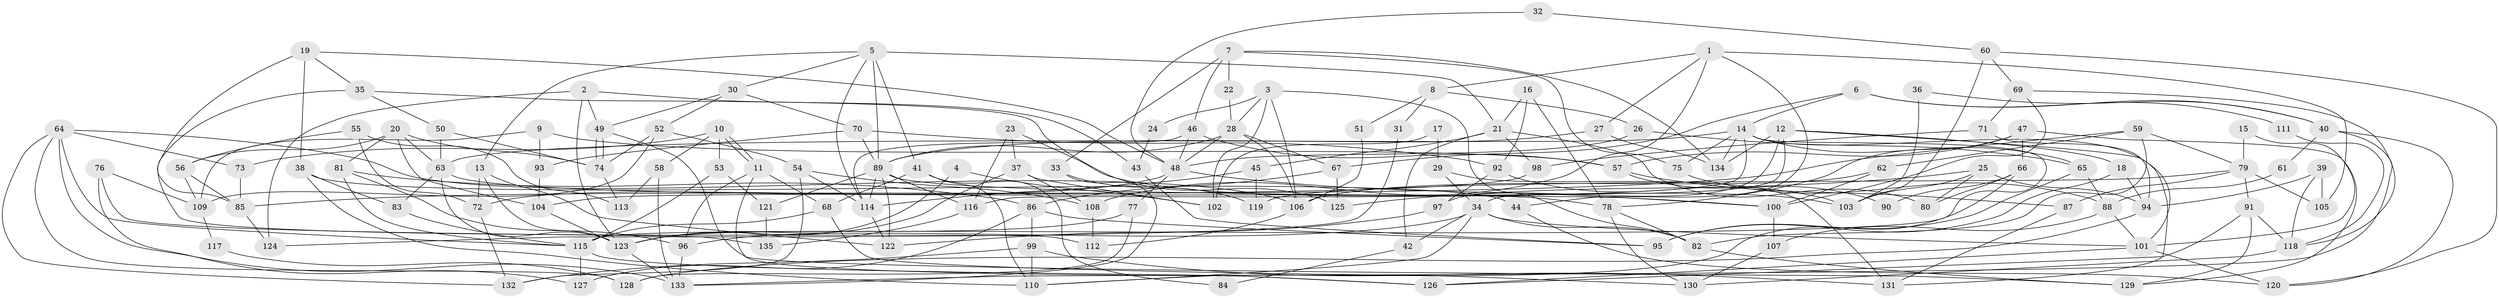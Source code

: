 // Generated by graph-tools (version 1.1) at 2025/01/03/09/25 03:01:57]
// undirected, 135 vertices, 270 edges
graph export_dot {
graph [start="1"]
  node [color=gray90,style=filled];
  1;
  2;
  3;
  4;
  5;
  6;
  7;
  8;
  9;
  10;
  11;
  12;
  13;
  14;
  15;
  16;
  17;
  18;
  19;
  20;
  21;
  22;
  23;
  24;
  25;
  26;
  27;
  28;
  29;
  30;
  31;
  32;
  33;
  34;
  35;
  36;
  37;
  38;
  39;
  40;
  41;
  42;
  43;
  44;
  45;
  46;
  47;
  48;
  49;
  50;
  51;
  52;
  53;
  54;
  55;
  56;
  57;
  58;
  59;
  60;
  61;
  62;
  63;
  64;
  65;
  66;
  67;
  68;
  69;
  70;
  71;
  72;
  73;
  74;
  75;
  76;
  77;
  78;
  79;
  80;
  81;
  82;
  83;
  84;
  85;
  86;
  87;
  88;
  89;
  90;
  91;
  92;
  93;
  94;
  95;
  96;
  97;
  98;
  99;
  100;
  101;
  102;
  103;
  104;
  105;
  106;
  107;
  108;
  109;
  110;
  111;
  112;
  113;
  114;
  115;
  116;
  117;
  118;
  119;
  120;
  121;
  122;
  123;
  124;
  125;
  126;
  127;
  128;
  129;
  130;
  131;
  132;
  133;
  134;
  135;
  1 -- 108;
  1 -- 27;
  1 -- 8;
  1 -- 44;
  1 -- 105;
  2 -- 123;
  2 -- 49;
  2 -- 43;
  2 -- 124;
  3 -- 28;
  3 -- 82;
  3 -- 24;
  3 -- 102;
  3 -- 106;
  4 -- 102;
  4 -- 123;
  5 -- 89;
  5 -- 114;
  5 -- 13;
  5 -- 21;
  5 -- 30;
  5 -- 41;
  6 -- 14;
  6 -- 40;
  6 -- 67;
  6 -- 111;
  7 -- 134;
  7 -- 46;
  7 -- 22;
  7 -- 33;
  7 -- 75;
  8 -- 26;
  8 -- 31;
  8 -- 51;
  9 -- 57;
  9 -- 93;
  9 -- 109;
  10 -- 73;
  10 -- 11;
  10 -- 11;
  10 -- 53;
  10 -- 58;
  11 -- 68;
  11 -- 96;
  11 -- 126;
  12 -- 34;
  12 -- 18;
  12 -- 97;
  12 -- 101;
  12 -- 134;
  13 -- 72;
  13 -- 122;
  13 -- 123;
  14 -- 131;
  14 -- 115;
  14 -- 63;
  14 -- 65;
  14 -- 75;
  14 -- 116;
  14 -- 134;
  15 -- 79;
  15 -- 101;
  16 -- 92;
  16 -- 78;
  16 -- 21;
  17 -- 102;
  17 -- 29;
  18 -- 94;
  18 -- 95;
  19 -- 38;
  19 -- 35;
  19 -- 48;
  19 -- 85;
  20 -- 74;
  20 -- 81;
  20 -- 56;
  20 -- 63;
  20 -- 104;
  21 -- 42;
  21 -- 45;
  21 -- 80;
  21 -- 98;
  22 -- 28;
  23 -- 37;
  23 -- 103;
  23 -- 116;
  24 -- 43;
  25 -- 80;
  25 -- 94;
  25 -- 103;
  25 -- 125;
  26 -- 65;
  26 -- 48;
  27 -- 134;
  27 -- 89;
  28 -- 48;
  28 -- 89;
  28 -- 67;
  28 -- 106;
  29 -- 131;
  29 -- 34;
  30 -- 52;
  30 -- 49;
  30 -- 70;
  31 -- 124;
  32 -- 60;
  32 -- 48;
  33 -- 133;
  33 -- 119;
  34 -- 101;
  34 -- 82;
  34 -- 42;
  34 -- 96;
  34 -- 110;
  35 -- 125;
  35 -- 50;
  35 -- 112;
  36 -- 40;
  36 -- 103;
  37 -- 108;
  37 -- 123;
  37 -- 102;
  38 -- 83;
  38 -- 110;
  38 -- 44;
  39 -- 105;
  39 -- 94;
  39 -- 118;
  40 -- 120;
  40 -- 133;
  40 -- 61;
  41 -- 110;
  41 -- 68;
  41 -- 84;
  42 -- 84;
  43 -- 95;
  44 -- 120;
  45 -- 114;
  45 -- 119;
  46 -- 48;
  46 -- 114;
  46 -- 57;
  47 -- 129;
  47 -- 78;
  47 -- 57;
  47 -- 66;
  48 -- 100;
  48 -- 72;
  48 -- 77;
  49 -- 74;
  49 -- 74;
  49 -- 129;
  50 -- 74;
  50 -- 63;
  51 -- 106;
  52 -- 109;
  52 -- 54;
  52 -- 74;
  53 -- 115;
  53 -- 121;
  54 -- 114;
  54 -- 132;
  54 -- 108;
  55 -- 113;
  55 -- 56;
  55 -- 72;
  56 -- 109;
  56 -- 85;
  57 -- 87;
  57 -- 90;
  58 -- 133;
  58 -- 113;
  59 -- 62;
  59 -- 85;
  59 -- 79;
  59 -- 82;
  60 -- 103;
  60 -- 120;
  60 -- 69;
  61 -- 88;
  62 -- 100;
  62 -- 106;
  63 -- 78;
  63 -- 83;
  63 -- 123;
  64 -- 133;
  64 -- 106;
  64 -- 73;
  64 -- 115;
  64 -- 128;
  64 -- 132;
  65 -- 88;
  65 -- 95;
  66 -- 110;
  66 -- 80;
  66 -- 90;
  67 -- 86;
  67 -- 125;
  68 -- 130;
  68 -- 115;
  69 -- 118;
  69 -- 71;
  69 -- 100;
  70 -- 89;
  70 -- 92;
  70 -- 93;
  71 -- 98;
  71 -- 94;
  72 -- 132;
  73 -- 85;
  74 -- 113;
  75 -- 88;
  76 -- 127;
  76 -- 135;
  76 -- 109;
  77 -- 123;
  77 -- 128;
  78 -- 82;
  78 -- 130;
  79 -- 119;
  79 -- 87;
  79 -- 91;
  79 -- 105;
  81 -- 96;
  81 -- 115;
  81 -- 86;
  82 -- 129;
  83 -- 115;
  85 -- 124;
  86 -- 95;
  86 -- 99;
  86 -- 127;
  87 -- 131;
  88 -- 101;
  88 -- 107;
  89 -- 116;
  89 -- 100;
  89 -- 114;
  89 -- 121;
  89 -- 122;
  91 -- 126;
  91 -- 118;
  91 -- 129;
  92 -- 97;
  92 -- 103;
  93 -- 104;
  94 -- 128;
  96 -- 133;
  97 -- 122;
  98 -- 104;
  99 -- 132;
  99 -- 110;
  99 -- 131;
  100 -- 107;
  101 -- 126;
  101 -- 120;
  104 -- 123;
  106 -- 112;
  107 -- 130;
  108 -- 112;
  109 -- 117;
  111 -- 118;
  114 -- 122;
  115 -- 126;
  115 -- 127;
  116 -- 135;
  117 -- 128;
  118 -- 130;
  121 -- 135;
  123 -- 133;
}
